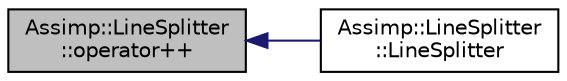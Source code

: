 digraph "Assimp::LineSplitter::operator++"
{
  edge [fontname="Helvetica",fontsize="10",labelfontname="Helvetica",labelfontsize="10"];
  node [fontname="Helvetica",fontsize="10",shape=record];
  rankdir="LR";
  Node1 [label="Assimp::LineSplitter\l::operator++",height=0.2,width=0.4,color="black", fillcolor="grey75", style="filled", fontcolor="black"];
  Node1 -> Node2 [dir="back",color="midnightblue",fontsize="10",style="solid",fontname="Helvetica"];
  Node2 [label="Assimp::LineSplitter\l::LineSplitter",height=0.2,width=0.4,color="black", fillcolor="white", style="filled",URL="$class_assimp_1_1_line_splitter.html#a72441b81e4b31974c093fdd2e893b067"];
}
